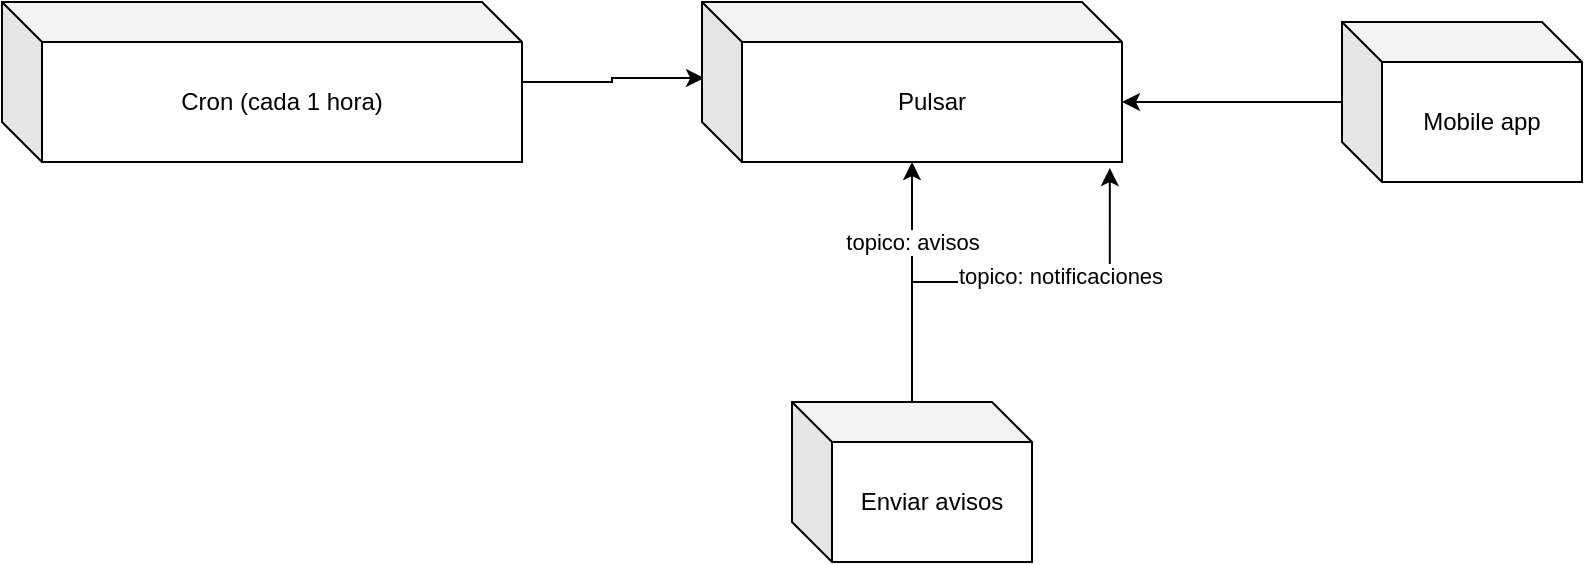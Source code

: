 <mxfile version="12.9.12" type="github"><diagram id="eLL2IjQueZL_fUcUJO20" name="Page-1"><mxGraphModel dx="798" dy="462" grid="1" gridSize="10" guides="1" tooltips="1" connect="1" arrows="1" fold="1" page="1" pageScale="1" pageWidth="850" pageHeight="1100" math="0" shadow="0"><root><mxCell id="0"/><mxCell id="1" parent="0"/><mxCell id="8XkrwkWrbpvDPnDkjWxa-3" style="edgeStyle=orthogonalEdgeStyle;rounded=0;orthogonalLoop=1;jettySize=auto;html=1;entryX=0.005;entryY=0.475;entryDx=0;entryDy=0;entryPerimeter=0;" edge="1" parent="1" source="8XkrwkWrbpvDPnDkjWxa-1" target="8XkrwkWrbpvDPnDkjWxa-2"><mxGeometry relative="1" as="geometry"/></mxCell><mxCell id="8XkrwkWrbpvDPnDkjWxa-1" value="Cron (cada 1 hora)" style="shape=cube;whiteSpace=wrap;html=1;boundedLbl=1;backgroundOutline=1;darkOpacity=0.05;darkOpacity2=0.1;" vertex="1" parent="1"><mxGeometry x="90" y="160" width="260" height="80" as="geometry"/></mxCell><mxCell id="8XkrwkWrbpvDPnDkjWxa-2" value="Pulsar" style="shape=cube;whiteSpace=wrap;html=1;boundedLbl=1;backgroundOutline=1;darkOpacity=0.05;darkOpacity2=0.1;" vertex="1" parent="1"><mxGeometry x="440" y="160" width="210" height="80" as="geometry"/></mxCell><mxCell id="8XkrwkWrbpvDPnDkjWxa-5" style="edgeStyle=orthogonalEdgeStyle;rounded=0;orthogonalLoop=1;jettySize=auto;html=1;" edge="1" parent="1" source="8XkrwkWrbpvDPnDkjWxa-4" target="8XkrwkWrbpvDPnDkjWxa-2"><mxGeometry relative="1" as="geometry"/></mxCell><mxCell id="8XkrwkWrbpvDPnDkjWxa-6" value="topico: avisos" style="edgeLabel;html=1;align=center;verticalAlign=middle;resizable=0;points=[];" vertex="1" connectable="0" parent="8XkrwkWrbpvDPnDkjWxa-5"><mxGeometry x="0.333" relative="1" as="geometry"><mxPoint as="offset"/></mxGeometry></mxCell><mxCell id="8XkrwkWrbpvDPnDkjWxa-9" style="edgeStyle=orthogonalEdgeStyle;rounded=0;orthogonalLoop=1;jettySize=auto;html=1;entryX=0.971;entryY=1.038;entryDx=0;entryDy=0;entryPerimeter=0;" edge="1" parent="1" source="8XkrwkWrbpvDPnDkjWxa-4" target="8XkrwkWrbpvDPnDkjWxa-2"><mxGeometry relative="1" as="geometry"/></mxCell><mxCell id="8XkrwkWrbpvDPnDkjWxa-10" value="topico: notificaciones" style="edgeLabel;html=1;align=center;verticalAlign=middle;resizable=0;points=[];" vertex="1" connectable="0" parent="8XkrwkWrbpvDPnDkjWxa-9"><mxGeometry x="0.241" y="3" relative="1" as="geometry"><mxPoint as="offset"/></mxGeometry></mxCell><mxCell id="8XkrwkWrbpvDPnDkjWxa-4" value="Enviar avisos" style="shape=cube;whiteSpace=wrap;html=1;boundedLbl=1;backgroundOutline=1;darkOpacity=0.05;darkOpacity2=0.1;" vertex="1" parent="1"><mxGeometry x="485" y="360" width="120" height="80" as="geometry"/></mxCell><mxCell id="8XkrwkWrbpvDPnDkjWxa-8" style="edgeStyle=orthogonalEdgeStyle;rounded=0;orthogonalLoop=1;jettySize=auto;html=1;entryX=0;entryY=0;entryDx=210;entryDy=50;entryPerimeter=0;" edge="1" parent="1" source="8XkrwkWrbpvDPnDkjWxa-7" target="8XkrwkWrbpvDPnDkjWxa-2"><mxGeometry relative="1" as="geometry"/></mxCell><mxCell id="8XkrwkWrbpvDPnDkjWxa-7" value="Mobile app" style="shape=cube;whiteSpace=wrap;html=1;boundedLbl=1;backgroundOutline=1;darkOpacity=0.05;darkOpacity2=0.1;" vertex="1" parent="1"><mxGeometry x="760" y="170" width="120" height="80" as="geometry"/></mxCell></root></mxGraphModel></diagram></mxfile>